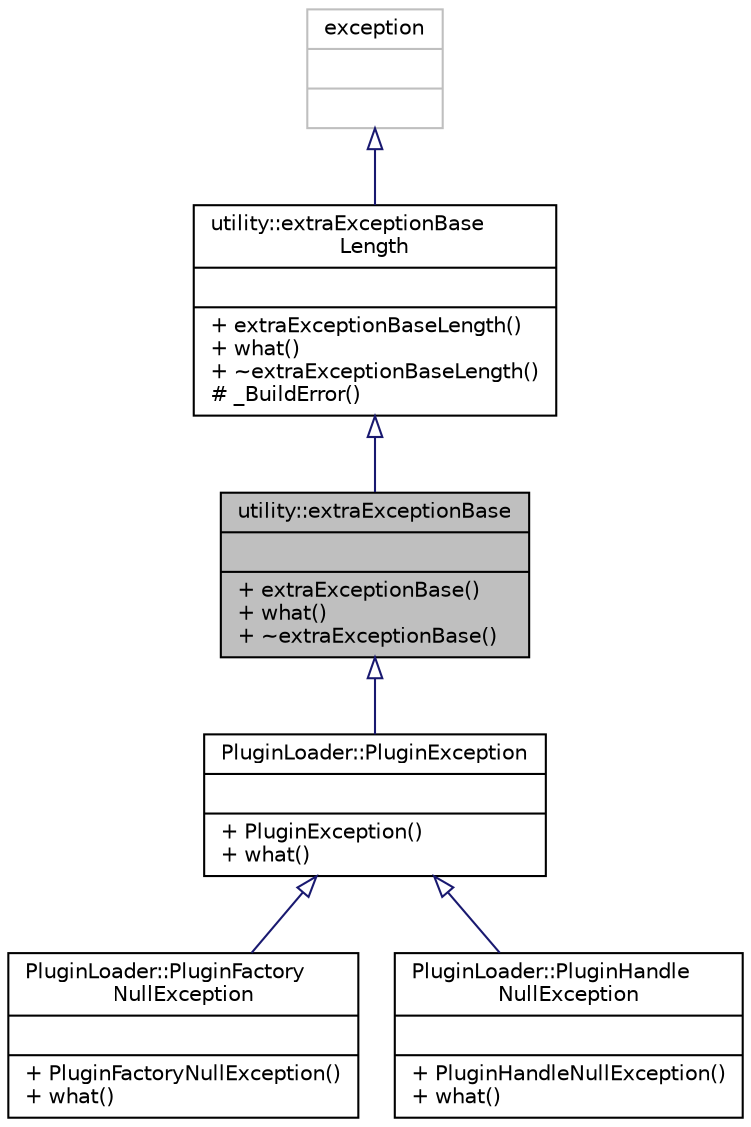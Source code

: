 digraph "utility::extraExceptionBase"
{
 // INTERACTIVE_SVG=YES
 // LATEX_PDF_SIZE
  edge [fontname="Helvetica",fontsize="10",labelfontname="Helvetica",labelfontsize="10"];
  node [fontname="Helvetica",fontsize="10",shape=record];
  Node0 [label="{utility::extraExceptionBase\n||+ extraExceptionBase()\l+ what()\l+ ~extraExceptionBase()\l}",height=0.2,width=0.4,color="black", fillcolor="grey75", style="filled", fontcolor="black",tooltip="PluginException base class for handling the dlError ro any other extras."];
  Node1 -> Node0 [dir="back",color="midnightblue",fontsize="10",style="solid",arrowtail="onormal",fontname="Helvetica"];
  Node1 [label="{utility::extraExceptionBase\lLength\n||+ extraExceptionBaseLength()\l+ what()\l+ ~extraExceptionBaseLength()\l# _BuildError()\l}",height=0.2,width=0.4,color="black", fillcolor="white", style="filled",URL="$de/d02/classutility_1_1extraExceptionBaseLength.html",tooltip="Base analyser exception class."];
  Node2 -> Node1 [dir="back",color="midnightblue",fontsize="10",style="solid",arrowtail="onormal",fontname="Helvetica"];
  Node2 [label="{exception\n||}",height=0.2,width=0.4,color="grey75", fillcolor="white", style="filled",tooltip=" "];
  Node0 -> Node3 [dir="back",color="midnightblue",fontsize="10",style="solid",arrowtail="onormal",fontname="Helvetica"];
  Node3 [label="{PluginLoader::PluginException\n||+ PluginException()\l+ what()\l}",height=0.2,width=0.4,color="black", fillcolor="white", style="filled",URL="$d3/dab/classPluginLoader_1_1PluginException.html",tooltip=" "];
  Node3 -> Node4 [dir="back",color="midnightblue",fontsize="10",style="solid",arrowtail="onormal",fontname="Helvetica"];
  Node4 [label="{PluginLoader::PluginFactory\lNullException\n||+ PluginFactoryNullException()\l+ what()\l}",height=0.2,width=0.4,color="black", fillcolor="white", style="filled",URL="$da/dd0/classPluginLoader_1_1PluginFactoryNullException.html",tooltip="The plugin has returned NULL when finding the factory symbol."];
  Node3 -> Node5 [dir="back",color="midnightblue",fontsize="10",style="solid",arrowtail="onormal",fontname="Helvetica"];
  Node5 [label="{PluginLoader::PluginHandle\lNullException\n||+ PluginHandleNullException()\l+ what()\l}",height=0.2,width=0.4,color="black", fillcolor="white", style="filled",URL="$d4/d54/classPluginLoader_1_1PluginHandleNullException.html",tooltip="The plugin handle has returned NULL (The plugin cannot be opened)"];
}
